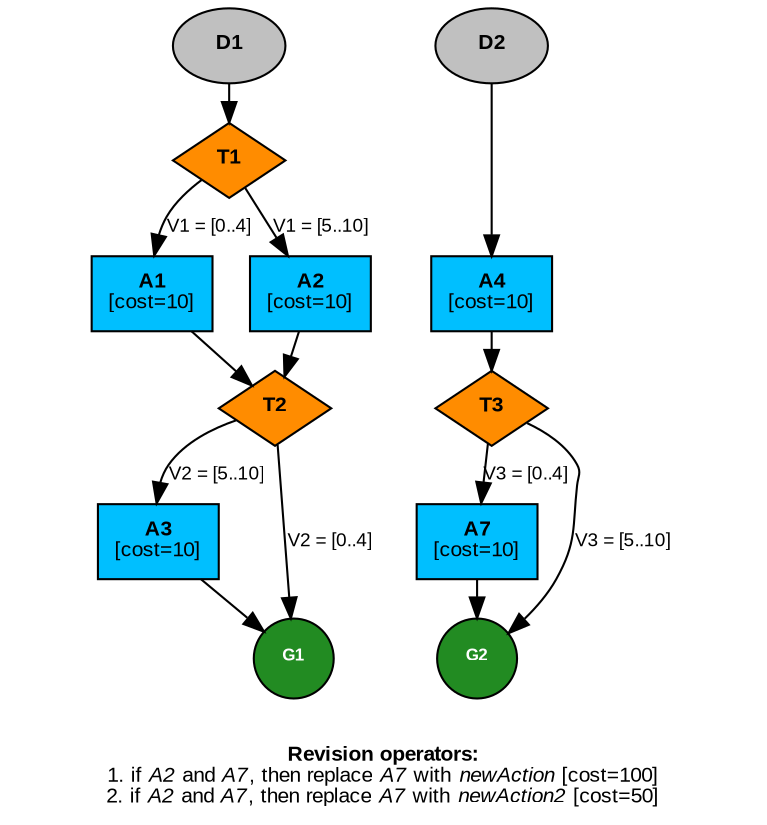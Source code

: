 digraph test_1 {
newrank=true;
ranksep = 0.25;
node [shape=box, style=filled, fillcolor=deepskyblue, fontname=arial, fontsize=10];
edge [fontname=arial, fontsize=9];

// Contexts
d1 [label=<<b>D1</b>>, shape=oval, style=filled, fillcolor=grey];
d2 [label=<<b>D2</b>>, shape=oval, style=filled, fillcolor=grey];

// Tests
t1 [shape=diamond, label=<<b>T1</b>>, fillcolor=darkorange]
t2 [shape=diamond, label=<<b>T2</b>>, fillcolor=darkorange]
t3 [shape=diamond, label=<<b>T3</b>>, fillcolor=darkorange]

// Actions
a1 [label=<<b>A1</b><br/>[cost=10]>];
a2 [label=<<b>A2</b><br/>[cost=10]>];
a3 [label=<<b>A3</b><br/>[cost=10]>];
a7 [label=<<b>A7</b><br/>[cost=10]>];
a4 [label=<<b>A4</b><br/>[cost=10]>];

// Alternative
// d2_alt1 [shape=trapezium, height=0.3, width=0.4, fixedsize=true, fillcolor=grey, label=""];
// d2_alt2 [shape=trapezium, height=0.3, width=0.4, fixedsize=true, fillcolor=grey, label=""];

// Goals
g1 [shape=circle, width=0.1, fillcolor=forestgreen, label=<<b>G1</b>>, fontcolor=white, fontsize=8];
g2 [shape=circle, width=0.1, fillcolor=forestgreen, label=<<b>G2</b>>, fontcolor=white, fontsize=8];

d1 -> t1;
t1 -> a1 [label=<V1 = [0..4]>];
t1 -> a2 [label=<V1 = [5..10]>];
{a1, a2} -> t2;
t2 -> g1 [label=<V2 = [0..4]>];
t2 -> a3 [label=<V2 = [5..10]>];
a3 -> g1;

// Arcs
// subgraph cluster_0 {
//     a3;
//     a7;
//     style=dotted;
//     label=<<i>Shared</i>>;
//     fontname=arial;
//     fontsize=9;
// }

d2 -> a4 -> t3;
t3 -> a7 [label=<V3 = [0..4]>];
t3 -> g2 [label=<V3 = [5..10]>];
a7 -> g2;

{g1, g2} -> ros [style=invis];
ros [shape=box, width=5, style=filled, fillcolor=white, color=white, align=center, label=<
<b>Revision operators:</b><br/>
1. if <i>A2</i> and <i>A7</i>, then replace <i>A7</i> with <i>newAction</i> [cost=100]<br/>
2. if <i>A2</i> and <i>A7</i>, then replace <i>A7</i> with <i>newAction2</i> [cost=50]
>]

{rank=same; a1; a2; a4}
{rank=same; d1; d2 }
{rank=same; a3; a7 }
}

